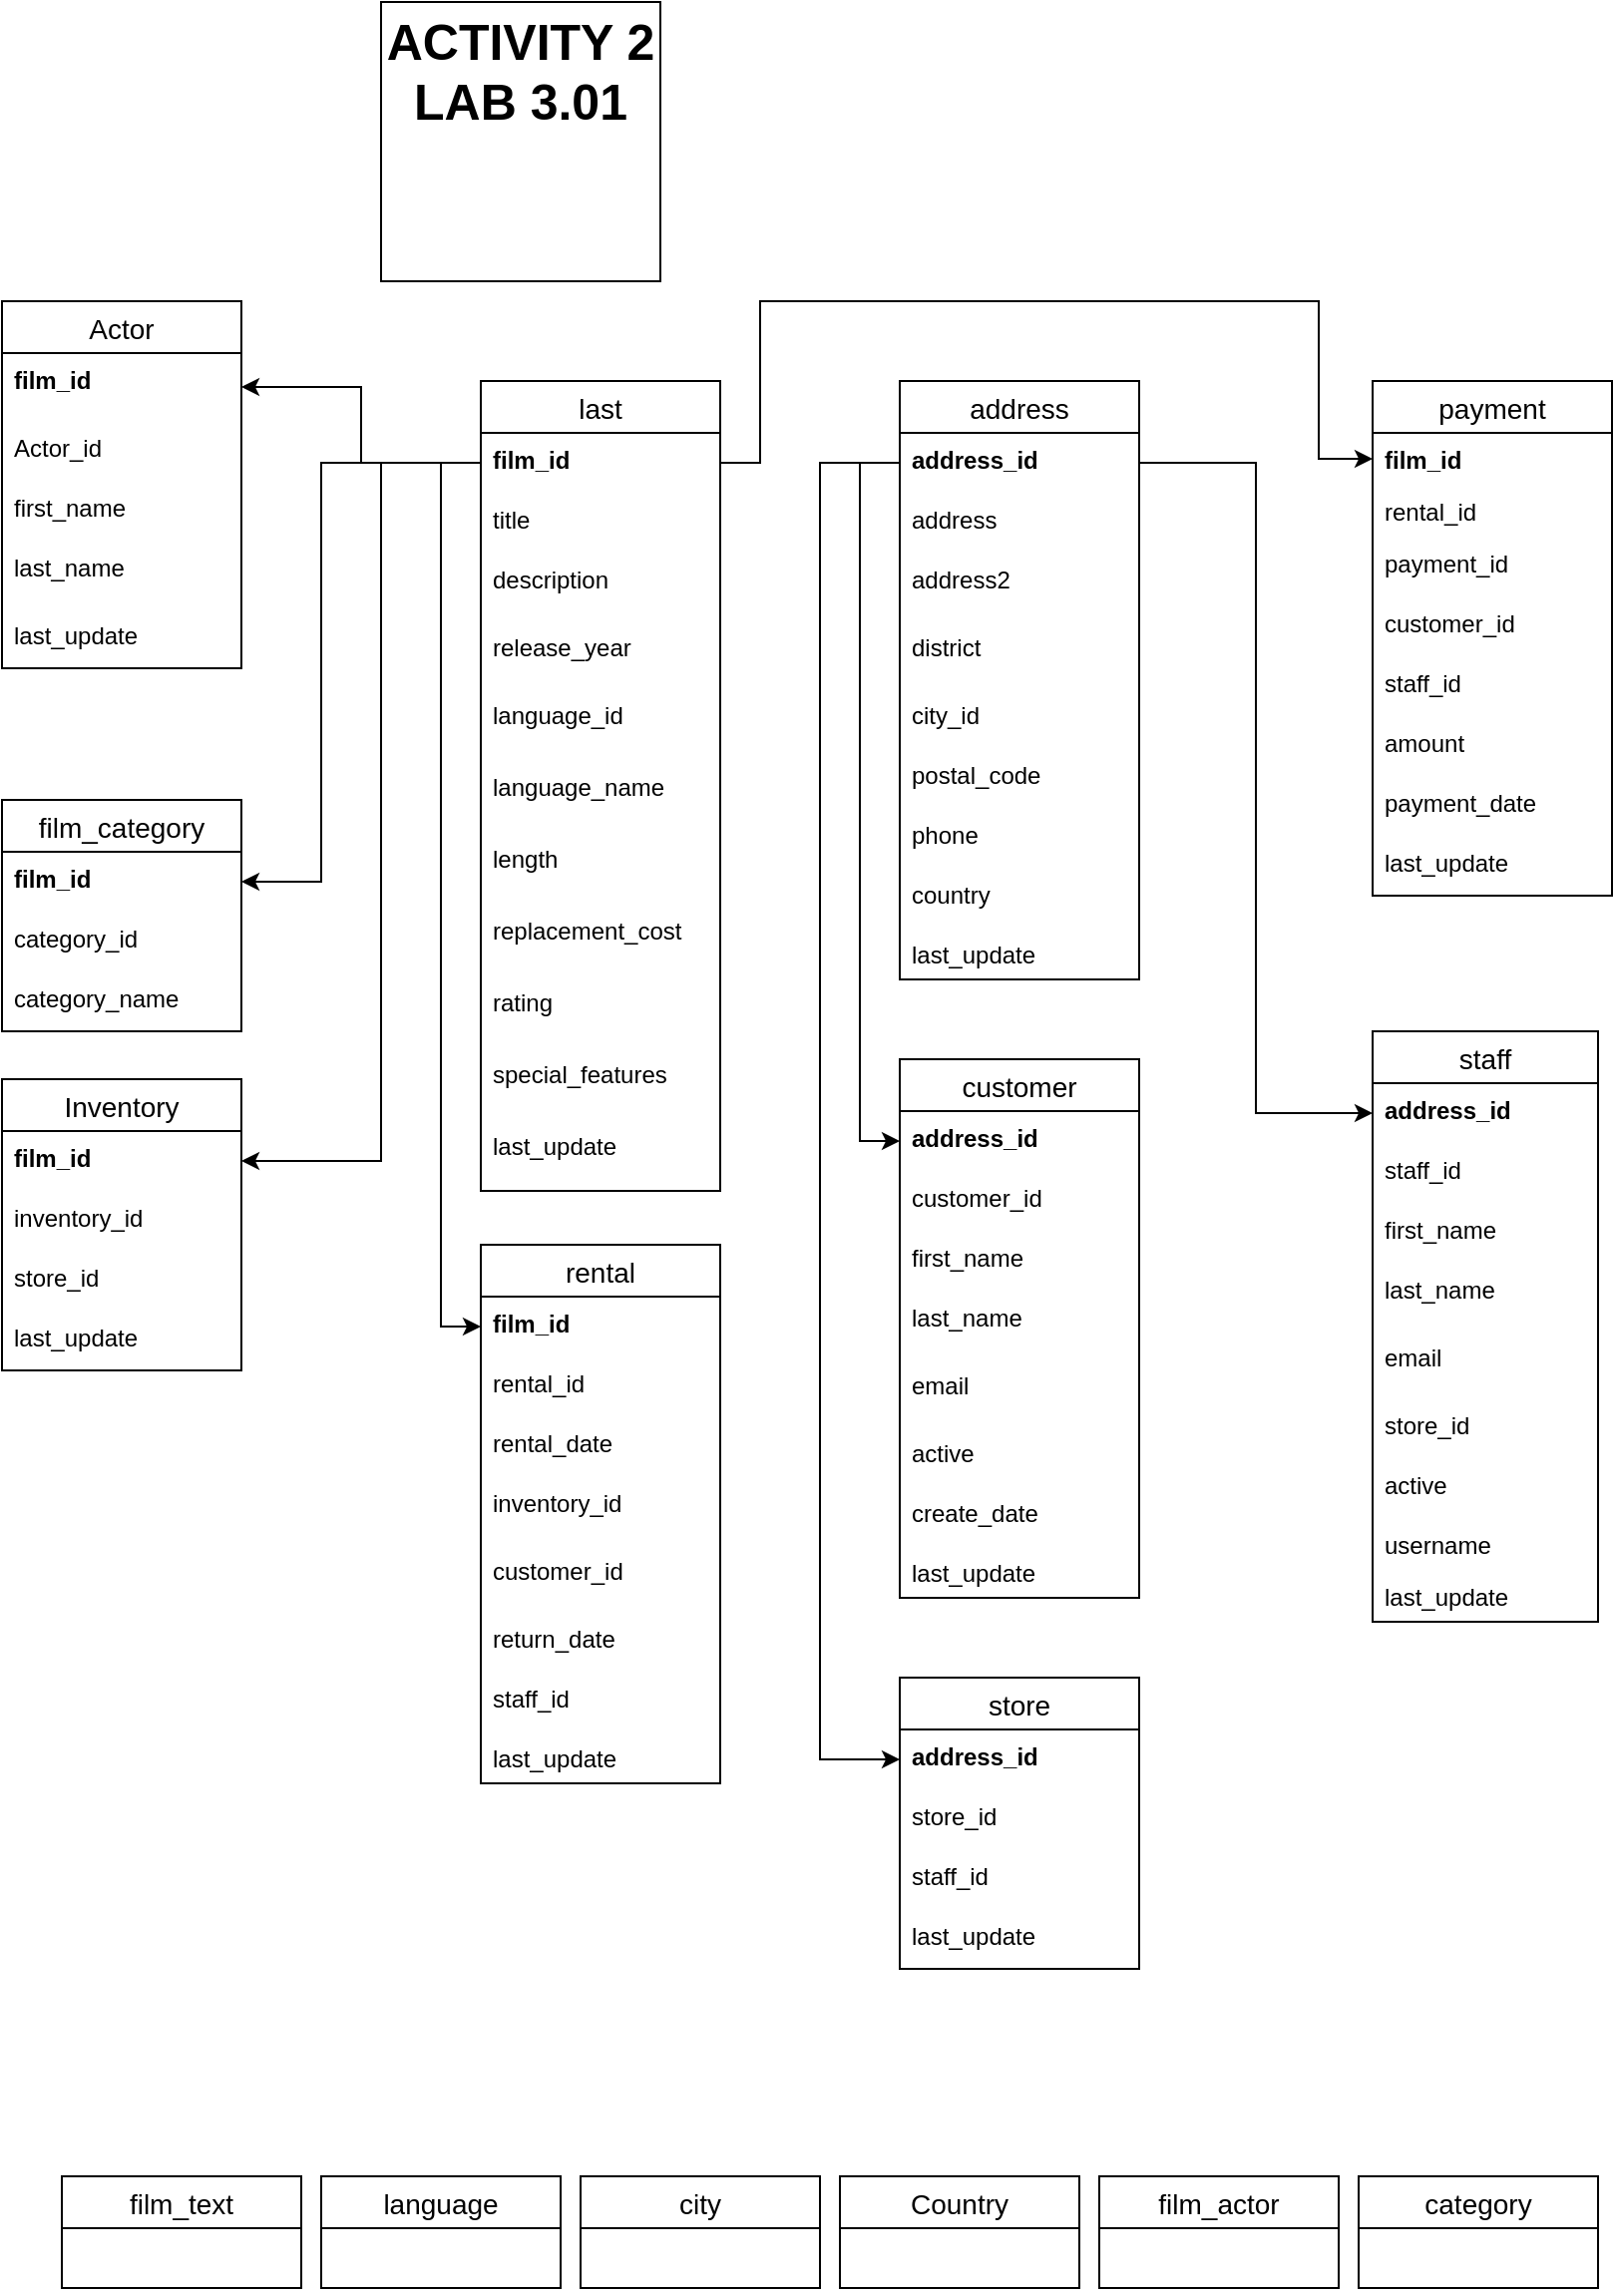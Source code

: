 <mxfile version="20.6.0" type="device"><diagram id="58i71vIp0DSQAaQ-KLFG" name="Page-1"><mxGraphModel dx="1038" dy="547" grid="1" gridSize="10" guides="1" tooltips="1" connect="1" arrows="1" fold="1" page="1" pageScale="1" pageWidth="827" pageHeight="1169" math="0" shadow="0"><root><mxCell id="0"/><mxCell id="1" parent="0"/><mxCell id="SexQwbuxVjq8nabJnQk3-14" value="Actor" style="swimlane;fontStyle=0;childLayout=stackLayout;horizontal=1;startSize=26;horizontalStack=0;resizeParent=1;resizeParentMax=0;resizeLast=0;collapsible=1;marginBottom=0;align=center;fontSize=14;" vertex="1" parent="1"><mxGeometry x="20" y="150" width="120" height="184" as="geometry"/></mxCell><mxCell id="SexQwbuxVjq8nabJnQk3-24" value="film_id" style="text;strokeColor=none;fillColor=none;spacingLeft=4;spacingRight=4;overflow=hidden;rotatable=0;points=[[0,0.5],[1,0.5]];portConstraint=eastwest;fontSize=12;fontStyle=1" vertex="1" parent="SexQwbuxVjq8nabJnQk3-14"><mxGeometry y="26" width="120" height="34" as="geometry"/></mxCell><mxCell id="SexQwbuxVjq8nabJnQk3-15" value="Actor_id" style="text;strokeColor=none;fillColor=none;spacingLeft=4;spacingRight=4;overflow=hidden;rotatable=0;points=[[0,0.5],[1,0.5]];portConstraint=eastwest;fontSize=12;fontStyle=0" vertex="1" parent="SexQwbuxVjq8nabJnQk3-14"><mxGeometry y="60" width="120" height="30" as="geometry"/></mxCell><mxCell id="SexQwbuxVjq8nabJnQk3-16" value="first_name" style="text;strokeColor=none;fillColor=none;spacingLeft=4;spacingRight=4;overflow=hidden;rotatable=0;points=[[0,0.5],[1,0.5]];portConstraint=eastwest;fontSize=12;" vertex="1" parent="SexQwbuxVjq8nabJnQk3-14"><mxGeometry y="90" width="120" height="30" as="geometry"/></mxCell><mxCell id="SexQwbuxVjq8nabJnQk3-17" value="last_name" style="text;strokeColor=none;fillColor=none;spacingLeft=4;spacingRight=4;overflow=hidden;rotatable=0;points=[[0,0.5],[1,0.5]];portConstraint=eastwest;fontSize=12;" vertex="1" parent="SexQwbuxVjq8nabJnQk3-14"><mxGeometry y="120" width="120" height="34" as="geometry"/></mxCell><mxCell id="SexQwbuxVjq8nabJnQk3-23" value="last_update" style="text;strokeColor=none;fillColor=none;spacingLeft=4;spacingRight=4;overflow=hidden;rotatable=0;points=[[0,0.5],[1,0.5]];portConstraint=eastwest;fontSize=12;" vertex="1" parent="SexQwbuxVjq8nabJnQk3-14"><mxGeometry y="154" width="120" height="30" as="geometry"/></mxCell><mxCell id="SexQwbuxVjq8nabJnQk3-25" value="film_category" style="swimlane;fontStyle=0;childLayout=stackLayout;horizontal=1;startSize=26;horizontalStack=0;resizeParent=1;resizeParentMax=0;resizeLast=0;collapsible=1;marginBottom=0;align=center;fontSize=14;" vertex="1" parent="1"><mxGeometry x="20" y="400" width="120" height="116" as="geometry"/></mxCell><mxCell id="SexQwbuxVjq8nabJnQk3-26" value="film_id" style="text;strokeColor=none;fillColor=none;spacingLeft=4;spacingRight=4;overflow=hidden;rotatable=0;points=[[0,0.5],[1,0.5]];portConstraint=eastwest;fontSize=12;fontStyle=1" vertex="1" parent="SexQwbuxVjq8nabJnQk3-25"><mxGeometry y="26" width="120" height="30" as="geometry"/></mxCell><mxCell id="SexQwbuxVjq8nabJnQk3-27" value="category_id" style="text;strokeColor=none;fillColor=none;spacingLeft=4;spacingRight=4;overflow=hidden;rotatable=0;points=[[0,0.5],[1,0.5]];portConstraint=eastwest;fontSize=12;" vertex="1" parent="SexQwbuxVjq8nabJnQk3-25"><mxGeometry y="56" width="120" height="30" as="geometry"/></mxCell><mxCell id="SexQwbuxVjq8nabJnQk3-28" value="category_name" style="text;strokeColor=none;fillColor=none;spacingLeft=4;spacingRight=4;overflow=hidden;rotatable=0;points=[[0,0.5],[1,0.5]];portConstraint=eastwest;fontSize=12;" vertex="1" parent="SexQwbuxVjq8nabJnQk3-25"><mxGeometry y="86" width="120" height="30" as="geometry"/></mxCell><mxCell id="SexQwbuxVjq8nabJnQk3-29" value="category" style="swimlane;fontStyle=0;childLayout=stackLayout;horizontal=1;startSize=26;horizontalStack=0;resizeParent=1;resizeParentMax=0;resizeLast=0;collapsible=1;marginBottom=0;align=center;fontSize=14;" vertex="1" parent="1"><mxGeometry x="700" y="1090" width="120" height="56" as="geometry"/></mxCell><mxCell id="SexQwbuxVjq8nabJnQk3-32" value=" " style="text;strokeColor=none;fillColor=none;spacingLeft=4;spacingRight=4;overflow=hidden;rotatable=0;points=[[0,0.5],[1,0.5]];portConstraint=eastwest;fontSize=12;" vertex="1" parent="SexQwbuxVjq8nabJnQk3-29"><mxGeometry y="26" width="120" height="30" as="geometry"/></mxCell><mxCell id="SexQwbuxVjq8nabJnQk3-33" value="film_actor" style="swimlane;fontStyle=0;childLayout=stackLayout;horizontal=1;startSize=26;horizontalStack=0;resizeParent=1;resizeParentMax=0;resizeLast=0;collapsible=1;marginBottom=0;align=center;fontSize=14;" vertex="1" parent="1"><mxGeometry x="570" y="1090" width="120" height="56" as="geometry"/></mxCell><mxCell id="SexQwbuxVjq8nabJnQk3-34" value=" " style="text;strokeColor=none;fillColor=none;spacingLeft=4;spacingRight=4;overflow=hidden;rotatable=0;points=[[0,0.5],[1,0.5]];portConstraint=eastwest;fontSize=12;" vertex="1" parent="SexQwbuxVjq8nabJnQk3-33"><mxGeometry y="26" width="120" height="30" as="geometry"/></mxCell><mxCell id="SexQwbuxVjq8nabJnQk3-35" value="last" style="swimlane;fontStyle=0;childLayout=stackLayout;horizontal=1;startSize=26;horizontalStack=0;resizeParent=1;resizeParentMax=0;resizeLast=0;collapsible=1;marginBottom=0;align=center;fontSize=14;" vertex="1" parent="1"><mxGeometry x="260" y="190" width="120" height="406" as="geometry"/></mxCell><mxCell id="SexQwbuxVjq8nabJnQk3-36" value="film_id    " style="text;strokeColor=none;fillColor=none;spacingLeft=4;spacingRight=4;overflow=hidden;rotatable=0;points=[[0,0.5],[1,0.5]];portConstraint=eastwest;fontSize=12;fontStyle=1" vertex="1" parent="SexQwbuxVjq8nabJnQk3-35"><mxGeometry y="26" width="120" height="30" as="geometry"/></mxCell><mxCell id="SexQwbuxVjq8nabJnQk3-37" value="title" style="text;strokeColor=none;fillColor=none;spacingLeft=4;spacingRight=4;overflow=hidden;rotatable=0;points=[[0,0.5],[1,0.5]];portConstraint=eastwest;fontSize=12;" vertex="1" parent="SexQwbuxVjq8nabJnQk3-35"><mxGeometry y="56" width="120" height="30" as="geometry"/></mxCell><mxCell id="SexQwbuxVjq8nabJnQk3-38" value="description" style="text;strokeColor=none;fillColor=none;spacingLeft=4;spacingRight=4;overflow=hidden;rotatable=0;points=[[0,0.5],[1,0.5]];portConstraint=eastwest;fontSize=12;" vertex="1" parent="SexQwbuxVjq8nabJnQk3-35"><mxGeometry y="86" width="120" height="34" as="geometry"/></mxCell><mxCell id="SexQwbuxVjq8nabJnQk3-39" value="release_year" style="text;strokeColor=none;fillColor=none;spacingLeft=4;spacingRight=4;overflow=hidden;rotatable=0;points=[[0,0.5],[1,0.5]];portConstraint=eastwest;fontSize=12;fontStyle=0" vertex="1" parent="SexQwbuxVjq8nabJnQk3-35"><mxGeometry y="120" width="120" height="34" as="geometry"/></mxCell><mxCell id="SexQwbuxVjq8nabJnQk3-40" value="language_id" style="text;strokeColor=none;fillColor=none;spacingLeft=4;spacingRight=4;overflow=hidden;rotatable=0;points=[[0,0.5],[1,0.5]];portConstraint=eastwest;fontSize=12;" vertex="1" parent="SexQwbuxVjq8nabJnQk3-35"><mxGeometry y="154" width="120" height="36" as="geometry"/></mxCell><mxCell id="SexQwbuxVjq8nabJnQk3-42" value="language_name" style="text;strokeColor=none;fillColor=none;spacingLeft=4;spacingRight=4;overflow=hidden;rotatable=0;points=[[0,0.5],[1,0.5]];portConstraint=eastwest;fontSize=12;" vertex="1" parent="SexQwbuxVjq8nabJnQk3-35"><mxGeometry y="190" width="120" height="36" as="geometry"/></mxCell><mxCell id="SexQwbuxVjq8nabJnQk3-43" value="length" style="text;strokeColor=none;fillColor=none;spacingLeft=4;spacingRight=4;overflow=hidden;rotatable=0;points=[[0,0.5],[1,0.5]];portConstraint=eastwest;fontSize=12;" vertex="1" parent="SexQwbuxVjq8nabJnQk3-35"><mxGeometry y="226" width="120" height="36" as="geometry"/></mxCell><mxCell id="SexQwbuxVjq8nabJnQk3-44" value="replacement_cost" style="text;strokeColor=none;fillColor=none;spacingLeft=4;spacingRight=4;overflow=hidden;rotatable=0;points=[[0,0.5],[1,0.5]];portConstraint=eastwest;fontSize=12;" vertex="1" parent="SexQwbuxVjq8nabJnQk3-35"><mxGeometry y="262" width="120" height="36" as="geometry"/></mxCell><mxCell id="SexQwbuxVjq8nabJnQk3-45" value="rating" style="text;strokeColor=none;fillColor=none;spacingLeft=4;spacingRight=4;overflow=hidden;rotatable=0;points=[[0,0.5],[1,0.5]];portConstraint=eastwest;fontSize=12;" vertex="1" parent="SexQwbuxVjq8nabJnQk3-35"><mxGeometry y="298" width="120" height="36" as="geometry"/></mxCell><mxCell id="SexQwbuxVjq8nabJnQk3-46" value="special_features" style="text;strokeColor=none;fillColor=none;spacingLeft=4;spacingRight=4;overflow=hidden;rotatable=0;points=[[0,0.5],[1,0.5]];portConstraint=eastwest;fontSize=12;" vertex="1" parent="SexQwbuxVjq8nabJnQk3-35"><mxGeometry y="334" width="120" height="36" as="geometry"/></mxCell><mxCell id="SexQwbuxVjq8nabJnQk3-47" value="last_update" style="text;strokeColor=none;fillColor=none;spacingLeft=4;spacingRight=4;overflow=hidden;rotatable=0;points=[[0,0.5],[1,0.5]];portConstraint=eastwest;fontSize=12;" vertex="1" parent="SexQwbuxVjq8nabJnQk3-35"><mxGeometry y="370" width="120" height="36" as="geometry"/></mxCell><mxCell id="SexQwbuxVjq8nabJnQk3-48" value="language" style="swimlane;fontStyle=0;childLayout=stackLayout;horizontal=1;startSize=26;horizontalStack=0;resizeParent=1;resizeParentMax=0;resizeLast=0;collapsible=1;marginBottom=0;align=center;fontSize=14;" vertex="1" parent="1"><mxGeometry x="180" y="1090" width="120" height="56" as="geometry"/></mxCell><mxCell id="SexQwbuxVjq8nabJnQk3-49" value=" " style="text;strokeColor=none;fillColor=none;spacingLeft=4;spacingRight=4;overflow=hidden;rotatable=0;points=[[0,0.5],[1,0.5]];portConstraint=eastwest;fontSize=12;" vertex="1" parent="SexQwbuxVjq8nabJnQk3-48"><mxGeometry y="26" width="120" height="30" as="geometry"/></mxCell><mxCell id="SexQwbuxVjq8nabJnQk3-50" value="film_text" style="swimlane;fontStyle=0;childLayout=stackLayout;horizontal=1;startSize=26;horizontalStack=0;resizeParent=1;resizeParentMax=0;resizeLast=0;collapsible=1;marginBottom=0;align=center;fontSize=14;" vertex="1" parent="1"><mxGeometry x="50" y="1090" width="120" height="56" as="geometry"/></mxCell><mxCell id="SexQwbuxVjq8nabJnQk3-51" value=" " style="text;strokeColor=none;fillColor=none;spacingLeft=4;spacingRight=4;overflow=hidden;rotatable=0;points=[[0,0.5],[1,0.5]];portConstraint=eastwest;fontSize=12;" vertex="1" parent="SexQwbuxVjq8nabJnQk3-50"><mxGeometry y="26" width="120" height="30" as="geometry"/></mxCell><mxCell id="SexQwbuxVjq8nabJnQk3-52" value="address" style="swimlane;fontStyle=0;childLayout=stackLayout;horizontal=1;startSize=26;horizontalStack=0;resizeParent=1;resizeParentMax=0;resizeLast=0;collapsible=1;marginBottom=0;align=center;fontSize=14;" vertex="1" parent="1"><mxGeometry x="470" y="190" width="120" height="300" as="geometry"/></mxCell><mxCell id="SexQwbuxVjq8nabJnQk3-53" value="address_id" style="text;strokeColor=none;fillColor=none;spacingLeft=4;spacingRight=4;overflow=hidden;rotatable=0;points=[[0,0.5],[1,0.5]];portConstraint=eastwest;fontSize=12;fontStyle=1" vertex="1" parent="SexQwbuxVjq8nabJnQk3-52"><mxGeometry y="26" width="120" height="30" as="geometry"/></mxCell><mxCell id="SexQwbuxVjq8nabJnQk3-54" value="address" style="text;strokeColor=none;fillColor=none;spacingLeft=4;spacingRight=4;overflow=hidden;rotatable=0;points=[[0,0.5],[1,0.5]];portConstraint=eastwest;fontSize=12;" vertex="1" parent="SexQwbuxVjq8nabJnQk3-52"><mxGeometry y="56" width="120" height="30" as="geometry"/></mxCell><mxCell id="SexQwbuxVjq8nabJnQk3-55" value="address2" style="text;strokeColor=none;fillColor=none;spacingLeft=4;spacingRight=4;overflow=hidden;rotatable=0;points=[[0,0.5],[1,0.5]];portConstraint=eastwest;fontSize=12;" vertex="1" parent="SexQwbuxVjq8nabJnQk3-52"><mxGeometry y="86" width="120" height="34" as="geometry"/></mxCell><mxCell id="SexQwbuxVjq8nabJnQk3-56" value="district" style="text;strokeColor=none;fillColor=none;spacingLeft=4;spacingRight=4;overflow=hidden;rotatable=0;points=[[0,0.5],[1,0.5]];portConstraint=eastwest;fontSize=12;fontStyle=0" vertex="1" parent="SexQwbuxVjq8nabJnQk3-52"><mxGeometry y="120" width="120" height="34" as="geometry"/></mxCell><mxCell id="SexQwbuxVjq8nabJnQk3-57" value="city_id" style="text;strokeColor=none;fillColor=none;spacingLeft=4;spacingRight=4;overflow=hidden;rotatable=0;points=[[0,0.5],[1,0.5]];portConstraint=eastwest;fontSize=12;" vertex="1" parent="SexQwbuxVjq8nabJnQk3-52"><mxGeometry y="154" width="120" height="30" as="geometry"/></mxCell><mxCell id="SexQwbuxVjq8nabJnQk3-58" value="postal_code" style="text;strokeColor=none;fillColor=none;spacingLeft=4;spacingRight=4;overflow=hidden;rotatable=0;points=[[0,0.5],[1,0.5]];portConstraint=eastwest;fontSize=12;" vertex="1" parent="SexQwbuxVjq8nabJnQk3-52"><mxGeometry y="184" width="120" height="30" as="geometry"/></mxCell><mxCell id="SexQwbuxVjq8nabJnQk3-59" value="phone" style="text;strokeColor=none;fillColor=none;spacingLeft=4;spacingRight=4;overflow=hidden;rotatable=0;points=[[0,0.5],[1,0.5]];portConstraint=eastwest;fontSize=12;" vertex="1" parent="SexQwbuxVjq8nabJnQk3-52"><mxGeometry y="214" width="120" height="30" as="geometry"/></mxCell><mxCell id="SexQwbuxVjq8nabJnQk3-60" value="country" style="text;strokeColor=none;fillColor=none;spacingLeft=4;spacingRight=4;overflow=hidden;rotatable=0;points=[[0,0.5],[1,0.5]];portConstraint=eastwest;fontSize=12;" vertex="1" parent="SexQwbuxVjq8nabJnQk3-52"><mxGeometry y="244" width="120" height="30" as="geometry"/></mxCell><mxCell id="SexQwbuxVjq8nabJnQk3-61" value="last_update" style="text;strokeColor=none;fillColor=none;spacingLeft=4;spacingRight=4;overflow=hidden;rotatable=0;points=[[0,0.5],[1,0.5]];portConstraint=eastwest;fontSize=12;" vertex="1" parent="SexQwbuxVjq8nabJnQk3-52"><mxGeometry y="274" width="120" height="26" as="geometry"/></mxCell><mxCell id="SexQwbuxVjq8nabJnQk3-62" value="Country" style="swimlane;fontStyle=0;childLayout=stackLayout;horizontal=1;startSize=26;horizontalStack=0;resizeParent=1;resizeParentMax=0;resizeLast=0;collapsible=1;marginBottom=0;align=center;fontSize=14;" vertex="1" parent="1"><mxGeometry x="440" y="1090" width="120" height="56" as="geometry"/></mxCell><mxCell id="SexQwbuxVjq8nabJnQk3-63" value=" " style="text;strokeColor=none;fillColor=none;spacingLeft=4;spacingRight=4;overflow=hidden;rotatable=0;points=[[0,0.5],[1,0.5]];portConstraint=eastwest;fontSize=12;fontStyle=1" vertex="1" parent="SexQwbuxVjq8nabJnQk3-62"><mxGeometry y="26" width="120" height="30" as="geometry"/></mxCell><mxCell id="SexQwbuxVjq8nabJnQk3-66" value="Inventory" style="swimlane;fontStyle=0;childLayout=stackLayout;horizontal=1;startSize=26;horizontalStack=0;resizeParent=1;resizeParentMax=0;resizeLast=0;collapsible=1;marginBottom=0;align=center;fontSize=14;" vertex="1" parent="1"><mxGeometry x="20" y="540" width="120" height="146" as="geometry"/></mxCell><mxCell id="SexQwbuxVjq8nabJnQk3-68" value="film_id" style="text;strokeColor=none;fillColor=none;spacingLeft=4;spacingRight=4;overflow=hidden;rotatable=0;points=[[0,0.5],[1,0.5]];portConstraint=eastwest;fontSize=12;fontStyle=1" vertex="1" parent="SexQwbuxVjq8nabJnQk3-66"><mxGeometry y="26" width="120" height="30" as="geometry"/></mxCell><mxCell id="SexQwbuxVjq8nabJnQk3-67" value="inventory_id" style="text;strokeColor=none;fillColor=none;spacingLeft=4;spacingRight=4;overflow=hidden;rotatable=0;points=[[0,0.5],[1,0.5]];portConstraint=eastwest;fontSize=12;fontStyle=0" vertex="1" parent="SexQwbuxVjq8nabJnQk3-66"><mxGeometry y="56" width="120" height="30" as="geometry"/></mxCell><mxCell id="SexQwbuxVjq8nabJnQk3-69" value="store_id" style="text;strokeColor=none;fillColor=none;spacingLeft=4;spacingRight=4;overflow=hidden;rotatable=0;points=[[0,0.5],[1,0.5]];portConstraint=eastwest;fontSize=12;" vertex="1" parent="SexQwbuxVjq8nabJnQk3-66"><mxGeometry y="86" width="120" height="30" as="geometry"/></mxCell><mxCell id="SexQwbuxVjq8nabJnQk3-70" value="last_update" style="text;strokeColor=none;fillColor=none;spacingLeft=4;spacingRight=4;overflow=hidden;rotatable=0;points=[[0,0.5],[1,0.5]];portConstraint=eastwest;fontSize=12;" vertex="1" parent="SexQwbuxVjq8nabJnQk3-66"><mxGeometry y="116" width="120" height="30" as="geometry"/></mxCell><mxCell id="SexQwbuxVjq8nabJnQk3-71" value="city" style="swimlane;fontStyle=0;childLayout=stackLayout;horizontal=1;startSize=26;horizontalStack=0;resizeParent=1;resizeParentMax=0;resizeLast=0;collapsible=1;marginBottom=0;align=center;fontSize=14;" vertex="1" parent="1"><mxGeometry x="310" y="1090" width="120" height="56" as="geometry"/></mxCell><mxCell id="SexQwbuxVjq8nabJnQk3-72" value=" " style="text;strokeColor=none;fillColor=none;spacingLeft=4;spacingRight=4;overflow=hidden;rotatable=0;points=[[0,0.5],[1,0.5]];portConstraint=eastwest;fontSize=12;fontStyle=1" vertex="1" parent="SexQwbuxVjq8nabJnQk3-71"><mxGeometry y="26" width="120" height="30" as="geometry"/></mxCell><mxCell id="SexQwbuxVjq8nabJnQk3-73" value="customer" style="swimlane;fontStyle=0;childLayout=stackLayout;horizontal=1;startSize=26;horizontalStack=0;resizeParent=1;resizeParentMax=0;resizeLast=0;collapsible=1;marginBottom=0;align=center;fontSize=14;" vertex="1" parent="1"><mxGeometry x="470" y="530" width="120" height="270" as="geometry"/></mxCell><mxCell id="SexQwbuxVjq8nabJnQk3-78" value="address_id" style="text;strokeColor=none;fillColor=none;spacingLeft=4;spacingRight=4;overflow=hidden;rotatable=0;points=[[0,0.5],[1,0.5]];portConstraint=eastwest;fontSize=12;fontStyle=1" vertex="1" parent="SexQwbuxVjq8nabJnQk3-73"><mxGeometry y="26" width="120" height="30" as="geometry"/></mxCell><mxCell id="SexQwbuxVjq8nabJnQk3-74" value="customer_id" style="text;strokeColor=none;fillColor=none;spacingLeft=4;spacingRight=4;overflow=hidden;rotatable=0;points=[[0,0.5],[1,0.5]];portConstraint=eastwest;fontSize=12;fontStyle=0" vertex="1" parent="SexQwbuxVjq8nabJnQk3-73"><mxGeometry y="56" width="120" height="30" as="geometry"/></mxCell><mxCell id="SexQwbuxVjq8nabJnQk3-75" value="first_name" style="text;strokeColor=none;fillColor=none;spacingLeft=4;spacingRight=4;overflow=hidden;rotatable=0;points=[[0,0.5],[1,0.5]];portConstraint=eastwest;fontSize=12;" vertex="1" parent="SexQwbuxVjq8nabJnQk3-73"><mxGeometry y="86" width="120" height="30" as="geometry"/></mxCell><mxCell id="SexQwbuxVjq8nabJnQk3-76" value="last_name" style="text;strokeColor=none;fillColor=none;spacingLeft=4;spacingRight=4;overflow=hidden;rotatable=0;points=[[0,0.5],[1,0.5]];portConstraint=eastwest;fontSize=12;" vertex="1" parent="SexQwbuxVjq8nabJnQk3-73"><mxGeometry y="116" width="120" height="34" as="geometry"/></mxCell><mxCell id="SexQwbuxVjq8nabJnQk3-77" value="email" style="text;strokeColor=none;fillColor=none;spacingLeft=4;spacingRight=4;overflow=hidden;rotatable=0;points=[[0,0.5],[1,0.5]];portConstraint=eastwest;fontSize=12;fontStyle=0" vertex="1" parent="SexQwbuxVjq8nabJnQk3-73"><mxGeometry y="150" width="120" height="34" as="geometry"/></mxCell><mxCell id="SexQwbuxVjq8nabJnQk3-79" value="active" style="text;strokeColor=none;fillColor=none;spacingLeft=4;spacingRight=4;overflow=hidden;rotatable=0;points=[[0,0.5],[1,0.5]];portConstraint=eastwest;fontSize=12;" vertex="1" parent="SexQwbuxVjq8nabJnQk3-73"><mxGeometry y="184" width="120" height="30" as="geometry"/></mxCell><mxCell id="SexQwbuxVjq8nabJnQk3-80" value="create_date" style="text;strokeColor=none;fillColor=none;spacingLeft=4;spacingRight=4;overflow=hidden;rotatable=0;points=[[0,0.5],[1,0.5]];portConstraint=eastwest;fontSize=12;" vertex="1" parent="SexQwbuxVjq8nabJnQk3-73"><mxGeometry y="214" width="120" height="30" as="geometry"/></mxCell><mxCell id="SexQwbuxVjq8nabJnQk3-82" value="last_update" style="text;strokeColor=none;fillColor=none;spacingLeft=4;spacingRight=4;overflow=hidden;rotatable=0;points=[[0,0.5],[1,0.5]];portConstraint=eastwest;fontSize=12;" vertex="1" parent="SexQwbuxVjq8nabJnQk3-73"><mxGeometry y="244" width="120" height="26" as="geometry"/></mxCell><mxCell id="SexQwbuxVjq8nabJnQk3-83" value="rental" style="swimlane;fontStyle=0;childLayout=stackLayout;horizontal=1;startSize=26;horizontalStack=0;resizeParent=1;resizeParentMax=0;resizeLast=0;collapsible=1;marginBottom=0;align=center;fontSize=14;" vertex="1" parent="1"><mxGeometry x="260" y="623" width="120" height="270" as="geometry"/></mxCell><mxCell id="SexQwbuxVjq8nabJnQk3-88" value="film_id" style="text;strokeColor=none;fillColor=none;spacingLeft=4;spacingRight=4;overflow=hidden;rotatable=0;points=[[0,0.5],[1,0.5]];portConstraint=eastwest;fontSize=12;fontStyle=1" vertex="1" parent="SexQwbuxVjq8nabJnQk3-83"><mxGeometry y="26" width="120" height="30" as="geometry"/></mxCell><mxCell id="SexQwbuxVjq8nabJnQk3-84" value="rental_id" style="text;strokeColor=none;fillColor=none;spacingLeft=4;spacingRight=4;overflow=hidden;rotatable=0;points=[[0,0.5],[1,0.5]];portConstraint=eastwest;fontSize=12;fontStyle=0" vertex="1" parent="SexQwbuxVjq8nabJnQk3-83"><mxGeometry y="56" width="120" height="30" as="geometry"/></mxCell><mxCell id="SexQwbuxVjq8nabJnQk3-85" value="rental_date" style="text;strokeColor=none;fillColor=none;spacingLeft=4;spacingRight=4;overflow=hidden;rotatable=0;points=[[0,0.5],[1,0.5]];portConstraint=eastwest;fontSize=12;" vertex="1" parent="SexQwbuxVjq8nabJnQk3-83"><mxGeometry y="86" width="120" height="30" as="geometry"/></mxCell><mxCell id="SexQwbuxVjq8nabJnQk3-86" value="inventory_id" style="text;strokeColor=none;fillColor=none;spacingLeft=4;spacingRight=4;overflow=hidden;rotatable=0;points=[[0,0.5],[1,0.5]];portConstraint=eastwest;fontSize=12;" vertex="1" parent="SexQwbuxVjq8nabJnQk3-83"><mxGeometry y="116" width="120" height="34" as="geometry"/></mxCell><mxCell id="SexQwbuxVjq8nabJnQk3-87" value="customer_id" style="text;strokeColor=none;fillColor=none;spacingLeft=4;spacingRight=4;overflow=hidden;rotatable=0;points=[[0,0.5],[1,0.5]];portConstraint=eastwest;fontSize=12;fontStyle=0" vertex="1" parent="SexQwbuxVjq8nabJnQk3-83"><mxGeometry y="150" width="120" height="34" as="geometry"/></mxCell><mxCell id="SexQwbuxVjq8nabJnQk3-89" value="return_date" style="text;strokeColor=none;fillColor=none;spacingLeft=4;spacingRight=4;overflow=hidden;rotatable=0;points=[[0,0.5],[1,0.5]];portConstraint=eastwest;fontSize=12;" vertex="1" parent="SexQwbuxVjq8nabJnQk3-83"><mxGeometry y="184" width="120" height="30" as="geometry"/></mxCell><mxCell id="SexQwbuxVjq8nabJnQk3-90" value="staff_id" style="text;strokeColor=none;fillColor=none;spacingLeft=4;spacingRight=4;overflow=hidden;rotatable=0;points=[[0,0.5],[1,0.5]];portConstraint=eastwest;fontSize=12;" vertex="1" parent="SexQwbuxVjq8nabJnQk3-83"><mxGeometry y="214" width="120" height="30" as="geometry"/></mxCell><mxCell id="SexQwbuxVjq8nabJnQk3-91" value="last_update" style="text;strokeColor=none;fillColor=none;spacingLeft=4;spacingRight=4;overflow=hidden;rotatable=0;points=[[0,0.5],[1,0.5]];portConstraint=eastwest;fontSize=12;" vertex="1" parent="SexQwbuxVjq8nabJnQk3-83"><mxGeometry y="244" width="120" height="26" as="geometry"/></mxCell><mxCell id="SexQwbuxVjq8nabJnQk3-92" value="store" style="swimlane;fontStyle=0;childLayout=stackLayout;horizontal=1;startSize=26;horizontalStack=0;resizeParent=1;resizeParentMax=0;resizeLast=0;collapsible=1;marginBottom=0;align=center;fontSize=14;" vertex="1" parent="1"><mxGeometry x="470" y="840" width="120" height="146" as="geometry"/></mxCell><mxCell id="SexQwbuxVjq8nabJnQk3-95" value="address_id" style="text;strokeColor=none;fillColor=none;spacingLeft=4;spacingRight=4;overflow=hidden;rotatable=0;points=[[0,0.5],[1,0.5]];portConstraint=eastwest;fontSize=12;fontStyle=1" vertex="1" parent="SexQwbuxVjq8nabJnQk3-92"><mxGeometry y="26" width="120" height="30" as="geometry"/></mxCell><mxCell id="SexQwbuxVjq8nabJnQk3-93" value="store_id" style="text;strokeColor=none;fillColor=none;spacingLeft=4;spacingRight=4;overflow=hidden;rotatable=0;points=[[0,0.5],[1,0.5]];portConstraint=eastwest;fontSize=12;fontStyle=0" vertex="1" parent="SexQwbuxVjq8nabJnQk3-92"><mxGeometry y="56" width="120" height="30" as="geometry"/></mxCell><mxCell id="SexQwbuxVjq8nabJnQk3-94" value="staff_id" style="text;strokeColor=none;fillColor=none;spacingLeft=4;spacingRight=4;overflow=hidden;rotatable=0;points=[[0,0.5],[1,0.5]];portConstraint=eastwest;fontSize=12;" vertex="1" parent="SexQwbuxVjq8nabJnQk3-92"><mxGeometry y="86" width="120" height="30" as="geometry"/></mxCell><mxCell id="SexQwbuxVjq8nabJnQk3-96" value="last_update" style="text;strokeColor=none;fillColor=none;spacingLeft=4;spacingRight=4;overflow=hidden;rotatable=0;points=[[0,0.5],[1,0.5]];portConstraint=eastwest;fontSize=12;" vertex="1" parent="SexQwbuxVjq8nabJnQk3-92"><mxGeometry y="116" width="120" height="30" as="geometry"/></mxCell><mxCell id="SexQwbuxVjq8nabJnQk3-97" value="payment" style="swimlane;fontStyle=0;childLayout=stackLayout;horizontal=1;startSize=26;horizontalStack=0;resizeParent=1;resizeParentMax=0;resizeLast=0;collapsible=1;marginBottom=0;align=center;fontSize=14;" vertex="1" parent="1"><mxGeometry x="707" y="190" width="120" height="258" as="geometry"/></mxCell><mxCell id="SexQwbuxVjq8nabJnQk3-102" value="film_id" style="text;strokeColor=none;fillColor=none;spacingLeft=4;spacingRight=4;overflow=hidden;rotatable=0;points=[[0,0.5],[1,0.5]];portConstraint=eastwest;fontSize=12;fontStyle=1" vertex="1" parent="SexQwbuxVjq8nabJnQk3-97"><mxGeometry y="26" width="120" height="26" as="geometry"/></mxCell><mxCell id="SexQwbuxVjq8nabJnQk3-120" value="rental_id" style="text;strokeColor=none;fillColor=none;spacingLeft=4;spacingRight=4;overflow=hidden;rotatable=0;points=[[0,0.5],[1,0.5]];portConstraint=eastwest;fontSize=12;fontStyle=0" vertex="1" parent="SexQwbuxVjq8nabJnQk3-97"><mxGeometry y="52" width="120" height="26" as="geometry"/></mxCell><mxCell id="SexQwbuxVjq8nabJnQk3-98" value="payment_id" style="text;strokeColor=none;fillColor=none;spacingLeft=4;spacingRight=4;overflow=hidden;rotatable=0;points=[[0,0.5],[1,0.5]];portConstraint=eastwest;fontSize=12;fontStyle=0" vertex="1" parent="SexQwbuxVjq8nabJnQk3-97"><mxGeometry y="78" width="120" height="30" as="geometry"/></mxCell><mxCell id="SexQwbuxVjq8nabJnQk3-99" value="customer_id" style="text;strokeColor=none;fillColor=none;spacingLeft=4;spacingRight=4;overflow=hidden;rotatable=0;points=[[0,0.5],[1,0.5]];portConstraint=eastwest;fontSize=12;" vertex="1" parent="SexQwbuxVjq8nabJnQk3-97"><mxGeometry y="108" width="120" height="30" as="geometry"/></mxCell><mxCell id="SexQwbuxVjq8nabJnQk3-100" value="staff_id" style="text;strokeColor=none;fillColor=none;spacingLeft=4;spacingRight=4;overflow=hidden;rotatable=0;points=[[0,0.5],[1,0.5]];portConstraint=eastwest;fontSize=12;" vertex="1" parent="SexQwbuxVjq8nabJnQk3-97"><mxGeometry y="138" width="120" height="30" as="geometry"/></mxCell><mxCell id="SexQwbuxVjq8nabJnQk3-103" value="amount" style="text;strokeColor=none;fillColor=none;spacingLeft=4;spacingRight=4;overflow=hidden;rotatable=0;points=[[0,0.5],[1,0.5]];portConstraint=eastwest;fontSize=12;" vertex="1" parent="SexQwbuxVjq8nabJnQk3-97"><mxGeometry y="168" width="120" height="30" as="geometry"/></mxCell><mxCell id="SexQwbuxVjq8nabJnQk3-104" value="payment_date" style="text;strokeColor=none;fillColor=none;spacingLeft=4;spacingRight=4;overflow=hidden;rotatable=0;points=[[0,0.5],[1,0.5]];portConstraint=eastwest;fontSize=12;" vertex="1" parent="SexQwbuxVjq8nabJnQk3-97"><mxGeometry y="198" width="120" height="30" as="geometry"/></mxCell><mxCell id="SexQwbuxVjq8nabJnQk3-101" value="last_update" style="text;strokeColor=none;fillColor=none;spacingLeft=4;spacingRight=4;overflow=hidden;rotatable=0;points=[[0,0.5],[1,0.5]];portConstraint=eastwest;fontSize=12;" vertex="1" parent="SexQwbuxVjq8nabJnQk3-97"><mxGeometry y="228" width="120" height="30" as="geometry"/></mxCell><mxCell id="SexQwbuxVjq8nabJnQk3-105" value="staff" style="swimlane;fontStyle=0;childLayout=stackLayout;horizontal=1;startSize=26;horizontalStack=0;resizeParent=1;resizeParentMax=0;resizeLast=0;collapsible=1;marginBottom=0;align=center;fontSize=14;" vertex="1" parent="1"><mxGeometry x="707" y="516" width="113" height="296" as="geometry"/></mxCell><mxCell id="SexQwbuxVjq8nabJnQk3-110" value="address_id" style="text;strokeColor=none;fillColor=none;spacingLeft=4;spacingRight=4;overflow=hidden;rotatable=0;points=[[0,0.5],[1,0.5]];portConstraint=eastwest;fontSize=12;fontStyle=1" vertex="1" parent="SexQwbuxVjq8nabJnQk3-105"><mxGeometry y="26" width="113" height="30" as="geometry"/></mxCell><mxCell id="SexQwbuxVjq8nabJnQk3-106" value="staff_id" style="text;strokeColor=none;fillColor=none;spacingLeft=4;spacingRight=4;overflow=hidden;rotatable=0;points=[[0,0.5],[1,0.5]];portConstraint=eastwest;fontSize=12;fontStyle=0" vertex="1" parent="SexQwbuxVjq8nabJnQk3-105"><mxGeometry y="56" width="113" height="30" as="geometry"/></mxCell><mxCell id="SexQwbuxVjq8nabJnQk3-107" value="first_name" style="text;strokeColor=none;fillColor=none;spacingLeft=4;spacingRight=4;overflow=hidden;rotatable=0;points=[[0,0.5],[1,0.5]];portConstraint=eastwest;fontSize=12;" vertex="1" parent="SexQwbuxVjq8nabJnQk3-105"><mxGeometry y="86" width="113" height="30" as="geometry"/></mxCell><mxCell id="SexQwbuxVjq8nabJnQk3-108" value="last_name" style="text;strokeColor=none;fillColor=none;spacingLeft=4;spacingRight=4;overflow=hidden;rotatable=0;points=[[0,0.5],[1,0.5]];portConstraint=eastwest;fontSize=12;" vertex="1" parent="SexQwbuxVjq8nabJnQk3-105"><mxGeometry y="116" width="113" height="34" as="geometry"/></mxCell><mxCell id="SexQwbuxVjq8nabJnQk3-109" value="email" style="text;strokeColor=none;fillColor=none;spacingLeft=4;spacingRight=4;overflow=hidden;rotatable=0;points=[[0,0.5],[1,0.5]];portConstraint=eastwest;fontSize=12;fontStyle=0" vertex="1" parent="SexQwbuxVjq8nabJnQk3-105"><mxGeometry y="150" width="113" height="34" as="geometry"/></mxCell><mxCell id="SexQwbuxVjq8nabJnQk3-112" value="store_id" style="text;strokeColor=none;fillColor=none;spacingLeft=4;spacingRight=4;overflow=hidden;rotatable=0;points=[[0,0.5],[1,0.5]];portConstraint=eastwest;fontSize=12;" vertex="1" parent="SexQwbuxVjq8nabJnQk3-105"><mxGeometry y="184" width="113" height="30" as="geometry"/></mxCell><mxCell id="SexQwbuxVjq8nabJnQk3-111" value="active" style="text;strokeColor=none;fillColor=none;spacingLeft=4;spacingRight=4;overflow=hidden;rotatable=0;points=[[0,0.5],[1,0.5]];portConstraint=eastwest;fontSize=12;" vertex="1" parent="SexQwbuxVjq8nabJnQk3-105"><mxGeometry y="214" width="113" height="30" as="geometry"/></mxCell><mxCell id="SexQwbuxVjq8nabJnQk3-114" value="username" style="text;strokeColor=none;fillColor=none;spacingLeft=4;spacingRight=4;overflow=hidden;rotatable=0;points=[[0,0.5],[1,0.5]];portConstraint=eastwest;fontSize=12;" vertex="1" parent="SexQwbuxVjq8nabJnQk3-105"><mxGeometry y="244" width="113" height="26" as="geometry"/></mxCell><mxCell id="SexQwbuxVjq8nabJnQk3-113" value="last_update" style="text;strokeColor=none;fillColor=none;spacingLeft=4;spacingRight=4;overflow=hidden;rotatable=0;points=[[0,0.5],[1,0.5]];portConstraint=eastwest;fontSize=12;" vertex="1" parent="SexQwbuxVjq8nabJnQk3-105"><mxGeometry y="270" width="113" height="26" as="geometry"/></mxCell><mxCell id="SexQwbuxVjq8nabJnQk3-116" style="edgeStyle=orthogonalEdgeStyle;rounded=0;orthogonalLoop=1;jettySize=auto;html=1;entryX=1;entryY=0.5;entryDx=0;entryDy=0;" edge="1" parent="1" source="SexQwbuxVjq8nabJnQk3-36" target="SexQwbuxVjq8nabJnQk3-26"><mxGeometry relative="1" as="geometry"><Array as="points"><mxPoint x="180" y="231"/><mxPoint x="180" y="441"/></Array></mxGeometry></mxCell><mxCell id="SexQwbuxVjq8nabJnQk3-117" style="edgeStyle=orthogonalEdgeStyle;rounded=0;orthogonalLoop=1;jettySize=auto;html=1;" edge="1" parent="1" source="SexQwbuxVjq8nabJnQk3-36" target="SexQwbuxVjq8nabJnQk3-68"><mxGeometry relative="1" as="geometry"><Array as="points"><mxPoint x="210" y="231"/><mxPoint x="210" y="581"/></Array></mxGeometry></mxCell><mxCell id="SexQwbuxVjq8nabJnQk3-118" style="edgeStyle=orthogonalEdgeStyle;rounded=0;orthogonalLoop=1;jettySize=auto;html=1;" edge="1" parent="1" source="SexQwbuxVjq8nabJnQk3-36" target="SexQwbuxVjq8nabJnQk3-24"><mxGeometry relative="1" as="geometry"/></mxCell><mxCell id="SexQwbuxVjq8nabJnQk3-119" style="edgeStyle=orthogonalEdgeStyle;rounded=0;orthogonalLoop=1;jettySize=auto;html=1;entryX=0;entryY=0.5;entryDx=0;entryDy=0;" edge="1" parent="1" source="SexQwbuxVjq8nabJnQk3-36" target="SexQwbuxVjq8nabJnQk3-88"><mxGeometry relative="1" as="geometry"/></mxCell><mxCell id="SexQwbuxVjq8nabJnQk3-121" style="edgeStyle=orthogonalEdgeStyle;rounded=0;orthogonalLoop=1;jettySize=auto;html=1;entryX=0;entryY=0.5;entryDx=0;entryDy=0;" edge="1" parent="1" source="SexQwbuxVjq8nabJnQk3-36" target="SexQwbuxVjq8nabJnQk3-102"><mxGeometry relative="1" as="geometry"><Array as="points"><mxPoint x="400" y="231"/><mxPoint x="400" y="150"/><mxPoint x="680" y="150"/><mxPoint x="680" y="229"/></Array></mxGeometry></mxCell><mxCell id="SexQwbuxVjq8nabJnQk3-122" style="edgeStyle=orthogonalEdgeStyle;rounded=0;orthogonalLoop=1;jettySize=auto;html=1;" edge="1" parent="1" source="SexQwbuxVjq8nabJnQk3-53" target="SexQwbuxVjq8nabJnQk3-110"><mxGeometry relative="1" as="geometry"/></mxCell><mxCell id="SexQwbuxVjq8nabJnQk3-123" style="edgeStyle=orthogonalEdgeStyle;rounded=0;orthogonalLoop=1;jettySize=auto;html=1;" edge="1" parent="1" source="SexQwbuxVjq8nabJnQk3-53" target="SexQwbuxVjq8nabJnQk3-78"><mxGeometry relative="1" as="geometry"><Array as="points"><mxPoint x="450" y="231"/><mxPoint x="450" y="571"/></Array></mxGeometry></mxCell><mxCell id="SexQwbuxVjq8nabJnQk3-124" style="edgeStyle=orthogonalEdgeStyle;rounded=0;orthogonalLoop=1;jettySize=auto;html=1;entryX=0;entryY=0.5;entryDx=0;entryDy=0;" edge="1" parent="1" source="SexQwbuxVjq8nabJnQk3-53" target="SexQwbuxVjq8nabJnQk3-95"><mxGeometry relative="1" as="geometry"><Array as="points"><mxPoint x="430" y="231"/><mxPoint x="430" y="881"/></Array></mxGeometry></mxCell><mxCell id="SexQwbuxVjq8nabJnQk3-126" value="ACTIVITY 2 LAB 3.01" style="whiteSpace=wrap;html=1;aspect=fixed;fontStyle=1;fontSize=25;spacing=0;verticalAlign=top;" vertex="1" parent="1"><mxGeometry x="210" width="140" height="140" as="geometry"/></mxCell></root></mxGraphModel></diagram></mxfile>